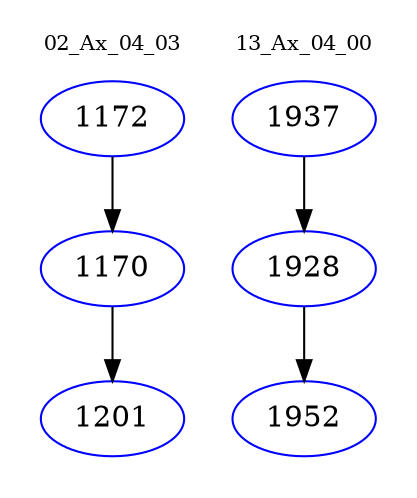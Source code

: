 digraph{
subgraph cluster_0 {
color = white
label = "02_Ax_04_03";
fontsize=10;
T0_1172 [label="1172", color="blue"]
T0_1172 -> T0_1170 [color="black"]
T0_1170 [label="1170", color="blue"]
T0_1170 -> T0_1201 [color="black"]
T0_1201 [label="1201", color="blue"]
}
subgraph cluster_1 {
color = white
label = "13_Ax_04_00";
fontsize=10;
T1_1937 [label="1937", color="blue"]
T1_1937 -> T1_1928 [color="black"]
T1_1928 [label="1928", color="blue"]
T1_1928 -> T1_1952 [color="black"]
T1_1952 [label="1952", color="blue"]
}
}
